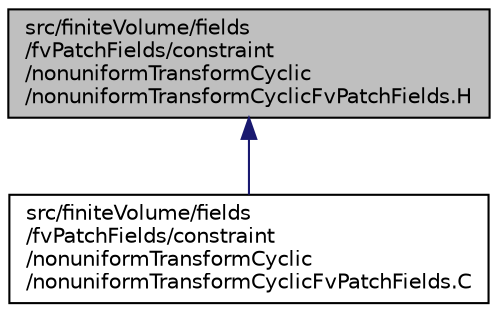 digraph "src/finiteVolume/fields/fvPatchFields/constraint/nonuniformTransformCyclic/nonuniformTransformCyclicFvPatchFields.H"
{
  bgcolor="transparent";
  edge [fontname="Helvetica",fontsize="10",labelfontname="Helvetica",labelfontsize="10"];
  node [fontname="Helvetica",fontsize="10",shape=record];
  Node1 [label="src/finiteVolume/fields\l/fvPatchFields/constraint\l/nonuniformTransformCyclic\l/nonuniformTransformCyclicFvPatchFields.H",height=0.2,width=0.4,color="black", fillcolor="grey75", style="filled", fontcolor="black"];
  Node1 -> Node2 [dir="back",color="midnightblue",fontsize="10",style="solid",fontname="Helvetica"];
  Node2 [label="src/finiteVolume/fields\l/fvPatchFields/constraint\l/nonuniformTransformCyclic\l/nonuniformTransformCyclicFvPatchFields.C",height=0.2,width=0.4,color="black",URL="$a05389.html"];
}
